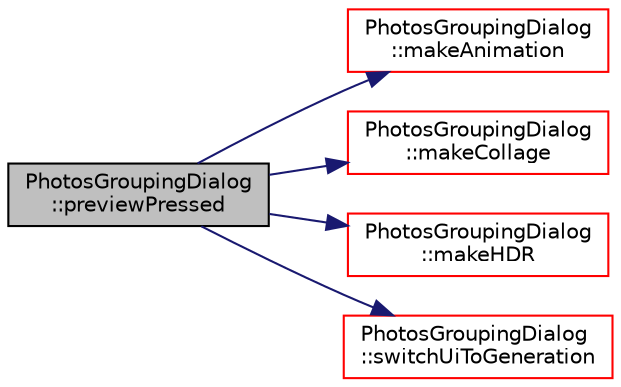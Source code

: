 digraph "PhotosGroupingDialog::previewPressed"
{
 // LATEX_PDF_SIZE
  edge [fontname="Helvetica",fontsize="10",labelfontname="Helvetica",labelfontsize="10"];
  node [fontname="Helvetica",fontsize="10",shape=record];
  rankdir="LR";
  Node1 [label="PhotosGroupingDialog\l::previewPressed",height=0.2,width=0.4,color="black", fillcolor="grey75", style="filled", fontcolor="black",tooltip=" "];
  Node1 -> Node2 [color="midnightblue",fontsize="10",style="solid",fontname="Helvetica"];
  Node2 [label="PhotosGroupingDialog\l::makeAnimation",height=0.2,width=0.4,color="red", fillcolor="white", style="filled",URL="$class_photos_grouping_dialog.html#aa5e0f110c4ecd0223531c8f8e447281e",tooltip=" "];
  Node1 -> Node19 [color="midnightblue",fontsize="10",style="solid",fontname="Helvetica"];
  Node19 [label="PhotosGroupingDialog\l::makeCollage",height=0.2,width=0.4,color="red", fillcolor="white", style="filled",URL="$class_photos_grouping_dialog.html#af6b9b5bf838e92f74c539d4972cabc38",tooltip=" "];
  Node1 -> Node24 [color="midnightblue",fontsize="10",style="solid",fontname="Helvetica"];
  Node24 [label="PhotosGroupingDialog\l::makeHDR",height=0.2,width=0.4,color="red", fillcolor="white", style="filled",URL="$class_photos_grouping_dialog.html#a666247f1bcbc7b0653544e88af649703",tooltip=" "];
  Node1 -> Node25 [color="midnightblue",fontsize="10",style="solid",fontname="Helvetica"];
  Node25 [label="PhotosGroupingDialog\l::switchUiToGeneration",height=0.2,width=0.4,color="red", fillcolor="white", style="filled",URL="$class_photos_grouping_dialog.html#a5f2052c462d393f01e2358dde9a23add",tooltip=" "];
}
